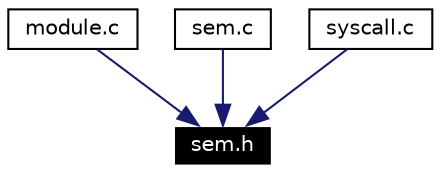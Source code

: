 digraph G
{
  edge [fontname="Helvetica",fontsize=10,labelfontname="Helvetica",labelfontsize=10];
  node [fontname="Helvetica",fontsize=10,shape=record];
  Node1 [label="sem.h",height=0.2,width=0.4,color="white", fillcolor="black", style="filled" fontcolor="white"];
  Node2 -> Node1 [color="midnightblue",fontsize=10,style="solid",fontname="Helvetica"];
  Node2 [label="module.c",height=0.2,width=0.4,color="black",URL="$skins_2rtai_2module_8c.html"];
  Node3 -> Node1 [color="midnightblue",fontsize=10,style="solid",fontname="Helvetica"];
  Node3 [label="sem.c",height=0.2,width=0.4,color="black",URL="$sem_8c.html"];
  Node4 -> Node1 [color="midnightblue",fontsize=10,style="solid",fontname="Helvetica"];
  Node4 [label="syscall.c",height=0.2,width=0.4,color="black",URL="$syscall_8c.html"];
}

